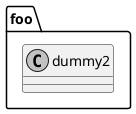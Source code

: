 {
  "sha1": "k3opfpk3drg5llef91qdbmw2035czz9",
  "insertion": {
    "when": "2024-06-03T18:59:32.586Z",
    "user": "plantuml@gmail.com"
  }
}
@startuml
skinparam shadowing false
skinparam monochrome true
package foo {
class dummy2
}
@enduml
